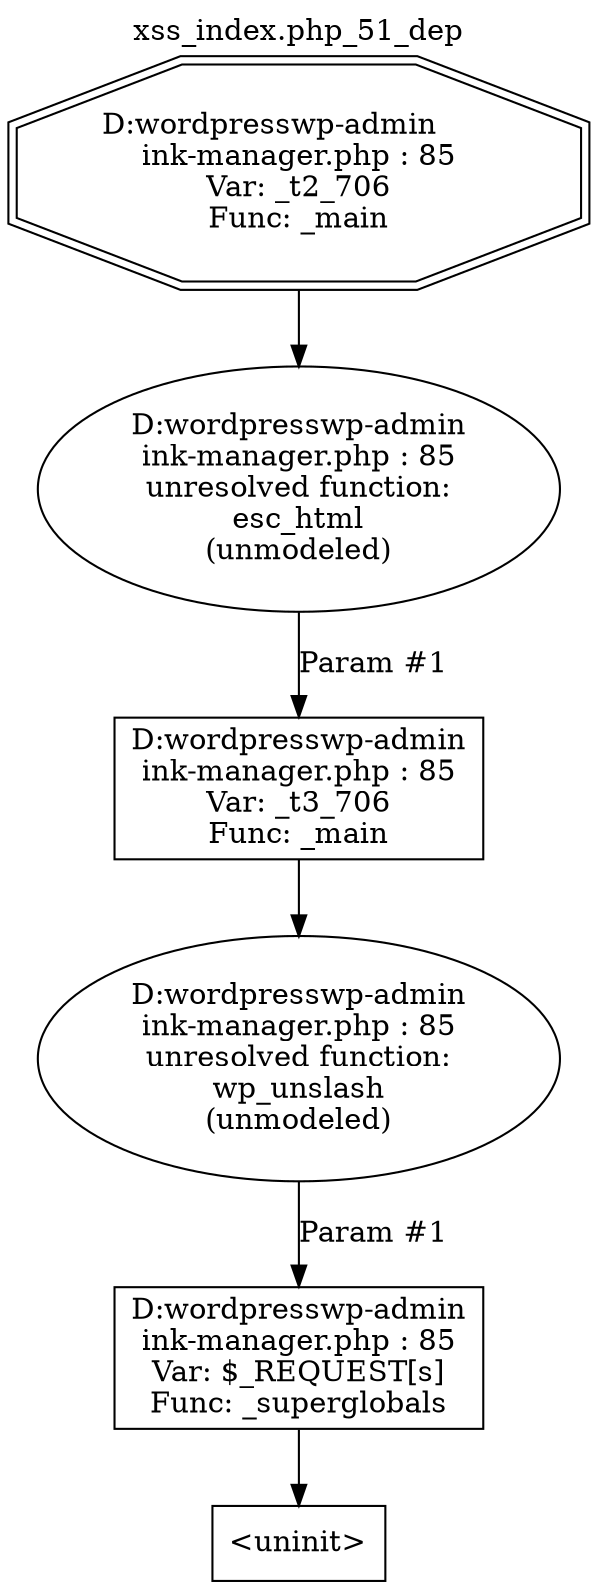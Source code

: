 digraph cfg {
  label="xss_index.php_51_dep";
  labelloc=t;
  n1 [shape=doubleoctagon, label="D:\wordpress\wp-admin\link-manager.php : 85\nVar: _t2_706\nFunc: _main\n"];
  n2 [shape=ellipse, label="D:\wordpress\wp-admin\link-manager.php : 85\nunresolved function:\nesc_html\n(unmodeled)\n"];
  n3 [shape=box, label="D:\wordpress\wp-admin\link-manager.php : 85\nVar: _t3_706\nFunc: _main\n"];
  n4 [shape=ellipse, label="D:\wordpress\wp-admin\link-manager.php : 85\nunresolved function:\nwp_unslash\n(unmodeled)\n"];
  n5 [shape=box, label="D:\wordpress\wp-admin\link-manager.php : 85\nVar: $_REQUEST[s]\nFunc: _superglobals\n"];
  n6 [shape=box, label="<uninit>"];
  n1 -> n2;
  n3 -> n4;
  n5 -> n6;
  n4 -> n5[label="Param #1"];
  n2 -> n3[label="Param #1"];
}
